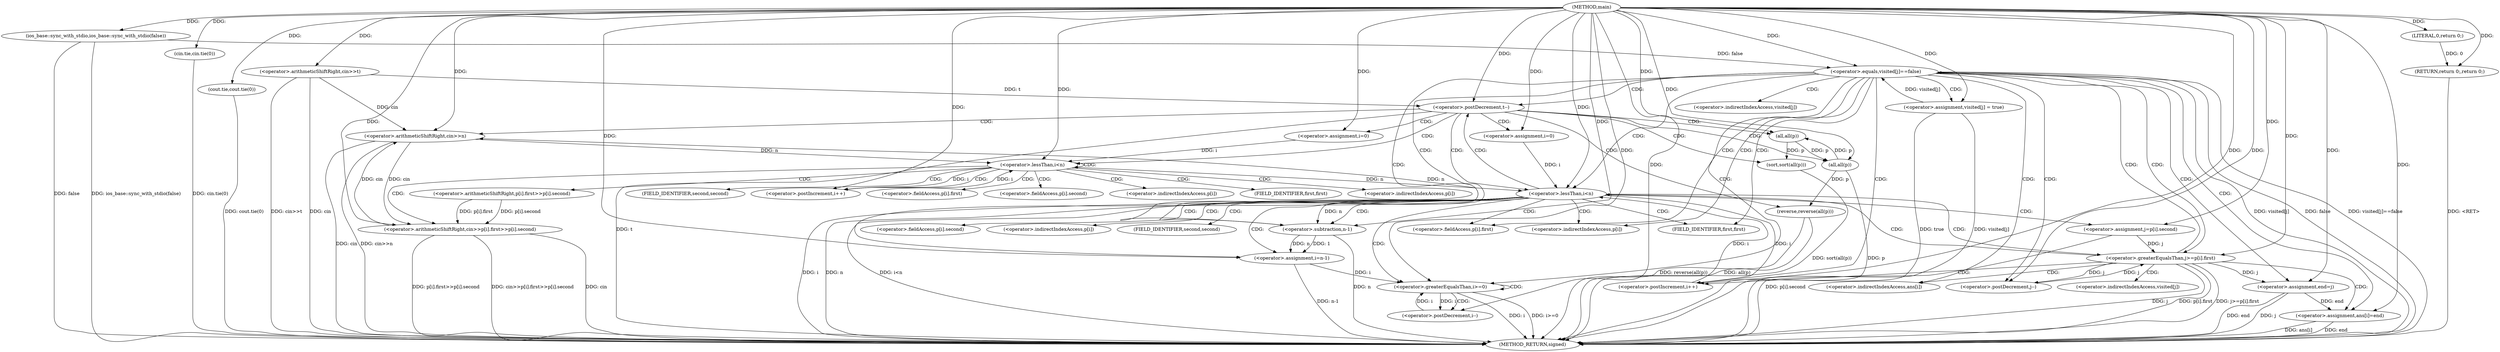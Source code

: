 digraph "main" {  
"1000444" [label = "(METHOD,main)" ]
"1000564" [label = "(METHOD_RETURN,signed)" ]
"1000446" [label = "(ios_base::sync_with_stdio,ios_base::sync_with_stdio(false))" ]
"1000448" [label = "(cin.tie,cin.tie(0))" ]
"1000450" [label = "(cout.tie,cout.tie(0))" ]
"1000453" [label = "(<operator>.arithmeticShiftRight,cin>>t)" ]
"1000562" [label = "(RETURN,return 0;,return 0;)" ]
"1000457" [label = "(<operator>.postDecrement,t--)" ]
"1000563" [label = "(LITERAL,0,return 0;)" ]
"1000461" [label = "(<operator>.arithmeticShiftRight,cin>>n)" ]
"1000489" [label = "(sort,sort(all(p)))" ]
"1000492" [label = "(reverse,reverse(all(p)))" ]
"1000467" [label = "(<operator>.assignment,i=0)" ]
"1000470" [label = "(<operator>.lessThan,i<n)" ]
"1000473" [label = "(<operator>.postIncrement,i++)" ]
"1000499" [label = "(<operator>.assignment,i=0)" ]
"1000502" [label = "(<operator>.lessThan,i<n)" ]
"1000505" [label = "(<operator>.postIncrement,i++)" ]
"1000551" [label = "(<operator>.assignment,i=n-1)" ]
"1000556" [label = "(<operator>.greaterEqualsThan,i>=0)" ]
"1000559" [label = "(<operator>.postDecrement,i--)" ]
"1000476" [label = "(<operator>.arithmeticShiftRight,cin>>p[i].first>>p[i].second)" ]
"1000490" [label = "(all,all(p))" ]
"1000493" [label = "(all,all(p))" ]
"1000544" [label = "(<operator>.assignment,ans[i]=end)" ]
"1000511" [label = "(<operator>.assignment,j=p[i].second)" ]
"1000518" [label = "(<operator>.greaterEqualsThan,j>=p[i].first)" ]
"1000525" [label = "(<operator>.postDecrement,j--)" ]
"1000553" [label = "(<operator>.subtraction,n-1)" ]
"1000478" [label = "(<operator>.arithmeticShiftRight,p[i].first>>p[i].second)" ]
"1000529" [label = "(<operator>.equals,visited[j]==false)" ]
"1000535" [label = "(<operator>.assignment,end=j)" ]
"1000538" [label = "(<operator>.assignment,visited[j] = true)" ]
"1000545" [label = "(<operator>.indirectIndexAccess,ans[i])" ]
"1000479" [label = "(<operator>.fieldAccess,p[i].first)" ]
"1000484" [label = "(<operator>.fieldAccess,p[i].second)" ]
"1000513" [label = "(<operator>.fieldAccess,p[i].second)" ]
"1000520" [label = "(<operator>.fieldAccess,p[i].first)" ]
"1000480" [label = "(<operator>.indirectIndexAccess,p[i])" ]
"1000483" [label = "(FIELD_IDENTIFIER,first,first)" ]
"1000485" [label = "(<operator>.indirectIndexAccess,p[i])" ]
"1000488" [label = "(FIELD_IDENTIFIER,second,second)" ]
"1000514" [label = "(<operator>.indirectIndexAccess,p[i])" ]
"1000517" [label = "(FIELD_IDENTIFIER,second,second)" ]
"1000521" [label = "(<operator>.indirectIndexAccess,p[i])" ]
"1000524" [label = "(FIELD_IDENTIFIER,first,first)" ]
"1000530" [label = "(<operator>.indirectIndexAccess,visited[j])" ]
"1000539" [label = "(<operator>.indirectIndexAccess,visited[j])" ]
  "1000562" -> "1000564"  [ label = "DDG: <RET>"] 
  "1000446" -> "1000564"  [ label = "DDG: false"] 
  "1000446" -> "1000564"  [ label = "DDG: ios_base::sync_with_stdio(false)"] 
  "1000448" -> "1000564"  [ label = "DDG: cin.tie(0)"] 
  "1000450" -> "1000564"  [ label = "DDG: cout.tie(0)"] 
  "1000453" -> "1000564"  [ label = "DDG: cin"] 
  "1000453" -> "1000564"  [ label = "DDG: cin>>t"] 
  "1000457" -> "1000564"  [ label = "DDG: t"] 
  "1000461" -> "1000564"  [ label = "DDG: cin"] 
  "1000461" -> "1000564"  [ label = "DDG: cin>>n"] 
  "1000489" -> "1000564"  [ label = "DDG: sort(all(p))"] 
  "1000493" -> "1000564"  [ label = "DDG: p"] 
  "1000492" -> "1000564"  [ label = "DDG: all(p)"] 
  "1000492" -> "1000564"  [ label = "DDG: reverse(all(p))"] 
  "1000502" -> "1000564"  [ label = "DDG: i"] 
  "1000502" -> "1000564"  [ label = "DDG: n"] 
  "1000502" -> "1000564"  [ label = "DDG: i<n"] 
  "1000511" -> "1000564"  [ label = "DDG: p[i].second"] 
  "1000518" -> "1000564"  [ label = "DDG: j"] 
  "1000518" -> "1000564"  [ label = "DDG: p[i].first"] 
  "1000518" -> "1000564"  [ label = "DDG: j>=p[i].first"] 
  "1000529" -> "1000564"  [ label = "DDG: visited[j]"] 
  "1000529" -> "1000564"  [ label = "DDG: false"] 
  "1000529" -> "1000564"  [ label = "DDG: visited[j]==false"] 
  "1000535" -> "1000564"  [ label = "DDG: end"] 
  "1000535" -> "1000564"  [ label = "DDG: j"] 
  "1000538" -> "1000564"  [ label = "DDG: visited[j]"] 
  "1000553" -> "1000564"  [ label = "DDG: n"] 
  "1000551" -> "1000564"  [ label = "DDG: n-1"] 
  "1000556" -> "1000564"  [ label = "DDG: i"] 
  "1000556" -> "1000564"  [ label = "DDG: i>=0"] 
  "1000544" -> "1000564"  [ label = "DDG: ans[i]"] 
  "1000544" -> "1000564"  [ label = "DDG: end"] 
  "1000476" -> "1000564"  [ label = "DDG: cin"] 
  "1000476" -> "1000564"  [ label = "DDG: p[i].first>>p[i].second"] 
  "1000476" -> "1000564"  [ label = "DDG: cin>>p[i].first>>p[i].second"] 
  "1000538" -> "1000564"  [ label = "DDG: true"] 
  "1000563" -> "1000562"  [ label = "DDG: 0"] 
  "1000444" -> "1000562"  [ label = "DDG: "] 
  "1000444" -> "1000446"  [ label = "DDG: "] 
  "1000444" -> "1000448"  [ label = "DDG: "] 
  "1000444" -> "1000450"  [ label = "DDG: "] 
  "1000444" -> "1000453"  [ label = "DDG: "] 
  "1000444" -> "1000563"  [ label = "DDG: "] 
  "1000453" -> "1000457"  [ label = "DDG: t"] 
  "1000444" -> "1000457"  [ label = "DDG: "] 
  "1000453" -> "1000461"  [ label = "DDG: cin"] 
  "1000476" -> "1000461"  [ label = "DDG: cin"] 
  "1000444" -> "1000461"  [ label = "DDG: "] 
  "1000553" -> "1000461"  [ label = "DDG: n"] 
  "1000444" -> "1000467"  [ label = "DDG: "] 
  "1000490" -> "1000489"  [ label = "DDG: p"] 
  "1000493" -> "1000492"  [ label = "DDG: p"] 
  "1000444" -> "1000499"  [ label = "DDG: "] 
  "1000553" -> "1000551"  [ label = "DDG: n"] 
  "1000553" -> "1000551"  [ label = "DDG: 1"] 
  "1000467" -> "1000470"  [ label = "DDG: i"] 
  "1000473" -> "1000470"  [ label = "DDG: i"] 
  "1000444" -> "1000470"  [ label = "DDG: "] 
  "1000461" -> "1000470"  [ label = "DDG: n"] 
  "1000470" -> "1000473"  [ label = "DDG: i"] 
  "1000444" -> "1000473"  [ label = "DDG: "] 
  "1000493" -> "1000490"  [ label = "DDG: p"] 
  "1000444" -> "1000490"  [ label = "DDG: "] 
  "1000490" -> "1000493"  [ label = "DDG: p"] 
  "1000444" -> "1000493"  [ label = "DDG: "] 
  "1000499" -> "1000502"  [ label = "DDG: i"] 
  "1000505" -> "1000502"  [ label = "DDG: i"] 
  "1000444" -> "1000502"  [ label = "DDG: "] 
  "1000470" -> "1000502"  [ label = "DDG: n"] 
  "1000502" -> "1000505"  [ label = "DDG: i"] 
  "1000444" -> "1000505"  [ label = "DDG: "] 
  "1000535" -> "1000544"  [ label = "DDG: end"] 
  "1000444" -> "1000544"  [ label = "DDG: "] 
  "1000444" -> "1000551"  [ label = "DDG: "] 
  "1000551" -> "1000556"  [ label = "DDG: i"] 
  "1000559" -> "1000556"  [ label = "DDG: i"] 
  "1000444" -> "1000556"  [ label = "DDG: "] 
  "1000556" -> "1000559"  [ label = "DDG: i"] 
  "1000444" -> "1000559"  [ label = "DDG: "] 
  "1000461" -> "1000476"  [ label = "DDG: cin"] 
  "1000444" -> "1000476"  [ label = "DDG: "] 
  "1000478" -> "1000476"  [ label = "DDG: p[i].second"] 
  "1000478" -> "1000476"  [ label = "DDG: p[i].first"] 
  "1000502" -> "1000553"  [ label = "DDG: n"] 
  "1000444" -> "1000553"  [ label = "DDG: "] 
  "1000444" -> "1000511"  [ label = "DDG: "] 
  "1000511" -> "1000518"  [ label = "DDG: j"] 
  "1000525" -> "1000518"  [ label = "DDG: j"] 
  "1000444" -> "1000518"  [ label = "DDG: "] 
  "1000518" -> "1000525"  [ label = "DDG: j"] 
  "1000444" -> "1000525"  [ label = "DDG: "] 
  "1000538" -> "1000529"  [ label = "DDG: visited[j]"] 
  "1000446" -> "1000529"  [ label = "DDG: false"] 
  "1000444" -> "1000529"  [ label = "DDG: "] 
  "1000518" -> "1000535"  [ label = "DDG: j"] 
  "1000444" -> "1000535"  [ label = "DDG: "] 
  "1000444" -> "1000538"  [ label = "DDG: "] 
  "1000457" -> "1000461"  [ label = "CDG: "] 
  "1000457" -> "1000490"  [ label = "CDG: "] 
  "1000457" -> "1000499"  [ label = "CDG: "] 
  "1000457" -> "1000493"  [ label = "CDG: "] 
  "1000457" -> "1000492"  [ label = "CDG: "] 
  "1000457" -> "1000467"  [ label = "CDG: "] 
  "1000457" -> "1000502"  [ label = "CDG: "] 
  "1000457" -> "1000470"  [ label = "CDG: "] 
  "1000457" -> "1000489"  [ label = "CDG: "] 
  "1000470" -> "1000483"  [ label = "CDG: "] 
  "1000470" -> "1000473"  [ label = "CDG: "] 
  "1000470" -> "1000485"  [ label = "CDG: "] 
  "1000470" -> "1000479"  [ label = "CDG: "] 
  "1000470" -> "1000488"  [ label = "CDG: "] 
  "1000470" -> "1000478"  [ label = "CDG: "] 
  "1000470" -> "1000476"  [ label = "CDG: "] 
  "1000470" -> "1000484"  [ label = "CDG: "] 
  "1000470" -> "1000470"  [ label = "CDG: "] 
  "1000470" -> "1000480"  [ label = "CDG: "] 
  "1000502" -> "1000521"  [ label = "CDG: "] 
  "1000502" -> "1000520"  [ label = "CDG: "] 
  "1000502" -> "1000513"  [ label = "CDG: "] 
  "1000502" -> "1000518"  [ label = "CDG: "] 
  "1000502" -> "1000524"  [ label = "CDG: "] 
  "1000502" -> "1000457"  [ label = "CDG: "] 
  "1000502" -> "1000514"  [ label = "CDG: "] 
  "1000502" -> "1000553"  [ label = "CDG: "] 
  "1000502" -> "1000551"  [ label = "CDG: "] 
  "1000502" -> "1000517"  [ label = "CDG: "] 
  "1000502" -> "1000556"  [ label = "CDG: "] 
  "1000502" -> "1000511"  [ label = "CDG: "] 
  "1000556" -> "1000556"  [ label = "CDG: "] 
  "1000556" -> "1000559"  [ label = "CDG: "] 
  "1000518" -> "1000530"  [ label = "CDG: "] 
  "1000518" -> "1000545"  [ label = "CDG: "] 
  "1000518" -> "1000544"  [ label = "CDG: "] 
  "1000518" -> "1000529"  [ label = "CDG: "] 
  "1000518" -> "1000505"  [ label = "CDG: "] 
  "1000518" -> "1000502"  [ label = "CDG: "] 
  "1000529" -> "1000521"  [ label = "CDG: "] 
  "1000529" -> "1000520"  [ label = "CDG: "] 
  "1000529" -> "1000538"  [ label = "CDG: "] 
  "1000529" -> "1000518"  [ label = "CDG: "] 
  "1000529" -> "1000524"  [ label = "CDG: "] 
  "1000529" -> "1000525"  [ label = "CDG: "] 
  "1000529" -> "1000535"  [ label = "CDG: "] 
  "1000529" -> "1000539"  [ label = "CDG: "] 
  "1000529" -> "1000545"  [ label = "CDG: "] 
  "1000529" -> "1000457"  [ label = "CDG: "] 
  "1000529" -> "1000544"  [ label = "CDG: "] 
  "1000529" -> "1000553"  [ label = "CDG: "] 
  "1000529" -> "1000551"  [ label = "CDG: "] 
  "1000529" -> "1000505"  [ label = "CDG: "] 
  "1000529" -> "1000502"  [ label = "CDG: "] 
  "1000529" -> "1000556"  [ label = "CDG: "] 
}

